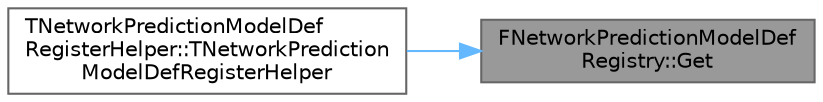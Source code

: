 digraph "FNetworkPredictionModelDefRegistry::Get"
{
 // INTERACTIVE_SVG=YES
 // LATEX_PDF_SIZE
  bgcolor="transparent";
  edge [fontname=Helvetica,fontsize=10,labelfontname=Helvetica,labelfontsize=10];
  node [fontname=Helvetica,fontsize=10,shape=box,height=0.2,width=0.4];
  rankdir="RL";
  Node1 [id="Node000001",label="FNetworkPredictionModelDef\lRegistry::Get",height=0.2,width=0.4,color="gray40", fillcolor="grey60", style="filled", fontcolor="black",tooltip=" "];
  Node1 -> Node2 [id="edge1_Node000001_Node000002",dir="back",color="steelblue1",style="solid",tooltip=" "];
  Node2 [id="Node000002",label="TNetworkPredictionModelDef\lRegisterHelper::TNetworkPrediction\lModelDefRegisterHelper",height=0.2,width=0.4,color="grey40", fillcolor="white", style="filled",URL="$dd/dd1/structTNetworkPredictionModelDefRegisterHelper.html#af6cd0b2a231e21c7bbd1366572e00f14",tooltip=" "];
}
